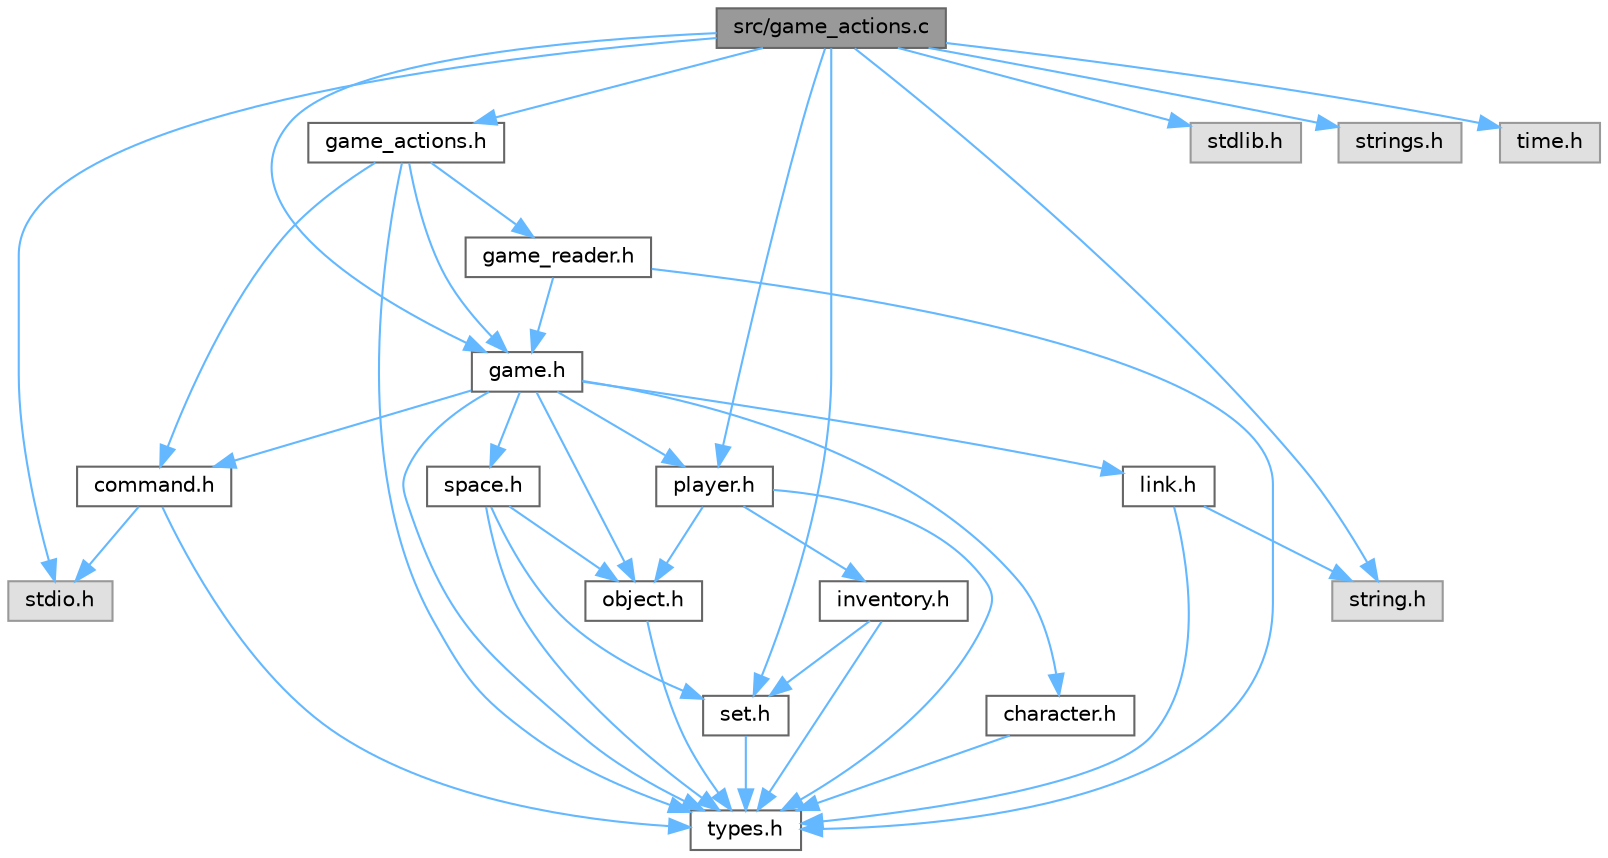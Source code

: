 digraph "src/game_actions.c"
{
 // LATEX_PDF_SIZE
  bgcolor="transparent";
  edge [fontname=Helvetica,fontsize=10,labelfontname=Helvetica,labelfontsize=10];
  node [fontname=Helvetica,fontsize=10,shape=box,height=0.2,width=0.4];
  Node1 [id="Node000001",label="src/game_actions.c",height=0.2,width=0.4,color="gray40", fillcolor="grey60", style="filled", fontcolor="black",tooltip="It implements the game update through user actions."];
  Node1 -> Node2 [id="edge38_Node000001_Node000002",color="steelblue1",style="solid",tooltip=" "];
  Node2 [id="Node000002",label="game_actions.h",height=0.2,width=0.4,color="grey40", fillcolor="white", style="filled",URL="$game__actions_8h.html",tooltip="It defines the game update interface."];
  Node2 -> Node3 [id="edge39_Node000002_Node000003",color="steelblue1",style="solid",tooltip=" "];
  Node3 [id="Node000003",label="command.h",height=0.2,width=0.4,color="grey40", fillcolor="white", style="filled",URL="$command_8h.html",tooltip="It defines the command interpreter interface."];
  Node3 -> Node4 [id="edge40_Node000003_Node000004",color="steelblue1",style="solid",tooltip=" "];
  Node4 [id="Node000004",label="stdio.h",height=0.2,width=0.4,color="grey60", fillcolor="#E0E0E0", style="filled",tooltip=" "];
  Node3 -> Node5 [id="edge41_Node000003_Node000005",color="steelblue1",style="solid",tooltip=" "];
  Node5 [id="Node000005",label="types.h",height=0.2,width=0.4,color="grey40", fillcolor="white", style="filled",URL="$types_8h.html",tooltip="It defines common types for the whole project."];
  Node2 -> Node6 [id="edge42_Node000002_Node000006",color="steelblue1",style="solid",tooltip=" "];
  Node6 [id="Node000006",label="game.h",height=0.2,width=0.4,color="grey40", fillcolor="white", style="filled",URL="$game_8h.html",tooltip="It defines the game interface."];
  Node6 -> Node3 [id="edge43_Node000006_Node000003",color="steelblue1",style="solid",tooltip=" "];
  Node6 -> Node7 [id="edge44_Node000006_Node000007",color="steelblue1",style="solid",tooltip=" "];
  Node7 [id="Node000007",label="space.h",height=0.2,width=0.4,color="grey40", fillcolor="white", style="filled",URL="$space_8h.html",tooltip="It defines the space module interface."];
  Node7 -> Node5 [id="edge45_Node000007_Node000005",color="steelblue1",style="solid",tooltip=" "];
  Node7 -> Node8 [id="edge46_Node000007_Node000008",color="steelblue1",style="solid",tooltip=" "];
  Node8 [id="Node000008",label="object.h",height=0.2,width=0.4,color="grey40", fillcolor="white", style="filled",URL="$object_8h.html",tooltip="It handles object related tasks."];
  Node8 -> Node5 [id="edge47_Node000008_Node000005",color="steelblue1",style="solid",tooltip=" "];
  Node7 -> Node9 [id="edge48_Node000007_Node000009",color="steelblue1",style="solid",tooltip=" "];
  Node9 [id="Node000009",label="set.h",height=0.2,width=0.4,color="grey40", fillcolor="white", style="filled",URL="$set_8h.html",tooltip="It defines sets for the whole project."];
  Node9 -> Node5 [id="edge49_Node000009_Node000005",color="steelblue1",style="solid",tooltip=" "];
  Node6 -> Node5 [id="edge50_Node000006_Node000005",color="steelblue1",style="solid",tooltip=" "];
  Node6 -> Node8 [id="edge51_Node000006_Node000008",color="steelblue1",style="solid",tooltip=" "];
  Node6 -> Node10 [id="edge52_Node000006_Node000010",color="steelblue1",style="solid",tooltip=" "];
  Node10 [id="Node000010",label="player.h",height=0.2,width=0.4,color="grey40", fillcolor="white", style="filled",URL="$player_8h.html",tooltip="It defines the player module."];
  Node10 -> Node5 [id="edge53_Node000010_Node000005",color="steelblue1",style="solid",tooltip=" "];
  Node10 -> Node8 [id="edge54_Node000010_Node000008",color="steelblue1",style="solid",tooltip=" "];
  Node10 -> Node11 [id="edge55_Node000010_Node000011",color="steelblue1",style="solid",tooltip=" "];
  Node11 [id="Node000011",label="inventory.h",height=0.2,width=0.4,color="grey40", fillcolor="white", style="filled",URL="$inventory_8h.html",tooltip="It handles inventory related tasks."];
  Node11 -> Node5 [id="edge56_Node000011_Node000005",color="steelblue1",style="solid",tooltip=" "];
  Node11 -> Node9 [id="edge57_Node000011_Node000009",color="steelblue1",style="solid",tooltip=" "];
  Node6 -> Node12 [id="edge58_Node000006_Node000012",color="steelblue1",style="solid",tooltip=" "];
  Node12 [id="Node000012",label="character.h",height=0.2,width=0.4,color="grey40", fillcolor="white", style="filled",URL="$character_8h.html",tooltip="It implements the character module."];
  Node12 -> Node5 [id="edge59_Node000012_Node000005",color="steelblue1",style="solid",tooltip=" "];
  Node6 -> Node13 [id="edge60_Node000006_Node000013",color="steelblue1",style="solid",tooltip=" "];
  Node13 [id="Node000013",label="link.h",height=0.2,width=0.4,color="grey40", fillcolor="white", style="filled",URL="$link_8h.html",tooltip="It defines the link module."];
  Node13 -> Node14 [id="edge61_Node000013_Node000014",color="steelblue1",style="solid",tooltip=" "];
  Node14 [id="Node000014",label="string.h",height=0.2,width=0.4,color="grey60", fillcolor="#E0E0E0", style="filled",tooltip=" "];
  Node13 -> Node5 [id="edge62_Node000013_Node000005",color="steelblue1",style="solid",tooltip=" "];
  Node2 -> Node15 [id="edge63_Node000002_Node000015",color="steelblue1",style="solid",tooltip=" "];
  Node15 [id="Node000015",label="game_reader.h",height=0.2,width=0.4,color="grey40", fillcolor="white", style="filled",URL="$game__reader_8h.html",tooltip="It loads all the game data into the program."];
  Node15 -> Node5 [id="edge64_Node000015_Node000005",color="steelblue1",style="solid",tooltip=" "];
  Node15 -> Node6 [id="edge65_Node000015_Node000006",color="steelblue1",style="solid",tooltip=" "];
  Node2 -> Node5 [id="edge66_Node000002_Node000005",color="steelblue1",style="solid",tooltip=" "];
  Node1 -> Node4 [id="edge67_Node000001_Node000004",color="steelblue1",style="solid",tooltip=" "];
  Node1 -> Node16 [id="edge68_Node000001_Node000016",color="steelblue1",style="solid",tooltip=" "];
  Node16 [id="Node000016",label="stdlib.h",height=0.2,width=0.4,color="grey60", fillcolor="#E0E0E0", style="filled",tooltip=" "];
  Node1 -> Node14 [id="edge69_Node000001_Node000014",color="steelblue1",style="solid",tooltip=" "];
  Node1 -> Node17 [id="edge70_Node000001_Node000017",color="steelblue1",style="solid",tooltip=" "];
  Node17 [id="Node000017",label="strings.h",height=0.2,width=0.4,color="grey60", fillcolor="#E0E0E0", style="filled",tooltip=" "];
  Node1 -> Node18 [id="edge71_Node000001_Node000018",color="steelblue1",style="solid",tooltip=" "];
  Node18 [id="Node000018",label="time.h",height=0.2,width=0.4,color="grey60", fillcolor="#E0E0E0", style="filled",tooltip=" "];
  Node1 -> Node6 [id="edge72_Node000001_Node000006",color="steelblue1",style="solid",tooltip=" "];
  Node1 -> Node10 [id="edge73_Node000001_Node000010",color="steelblue1",style="solid",tooltip=" "];
  Node1 -> Node9 [id="edge74_Node000001_Node000009",color="steelblue1",style="solid",tooltip=" "];
}
